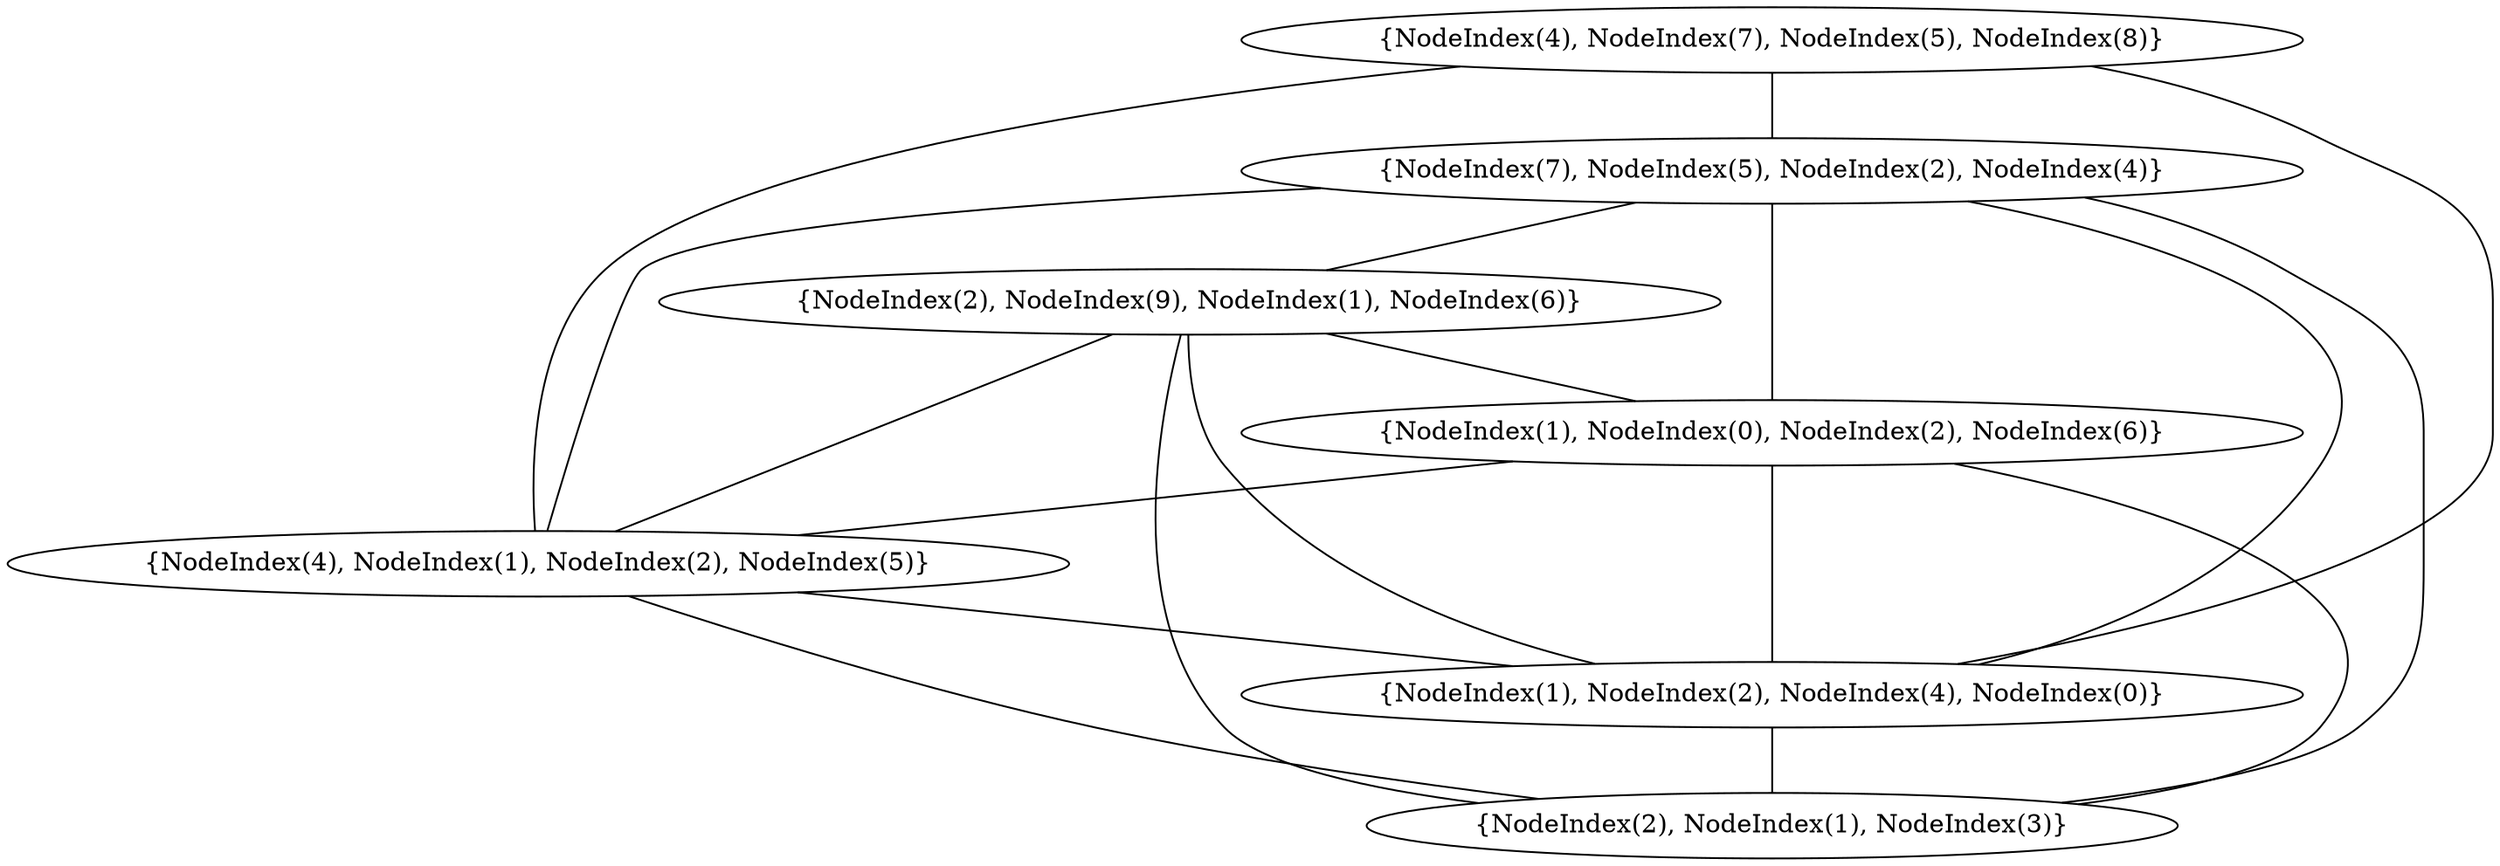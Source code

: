 graph {
    0 [ label = "{NodeIndex(2), NodeIndex(1), NodeIndex(3)}" ]
    1 [ label = "{NodeIndex(1), NodeIndex(2), NodeIndex(4), NodeIndex(0)}" ]
    2 [ label = "{NodeIndex(4), NodeIndex(1), NodeIndex(2), NodeIndex(5)}" ]
    3 [ label = "{NodeIndex(1), NodeIndex(0), NodeIndex(2), NodeIndex(6)}" ]
    4 [ label = "{NodeIndex(2), NodeIndex(9), NodeIndex(1), NodeIndex(6)}" ]
    5 [ label = "{NodeIndex(7), NodeIndex(5), NodeIndex(2), NodeIndex(4)}" ]
    6 [ label = "{NodeIndex(4), NodeIndex(7), NodeIndex(5), NodeIndex(8)}" ]
    1 -- 0 [ ]
    2 -- 0 [ ]
    2 -- 1 [ ]
    3 -- 0 [ ]
    3 -- 1 [ ]
    3 -- 2 [ ]
    4 -- 0 [ ]
    4 -- 1 [ ]
    4 -- 2 [ ]
    4 -- 3 [ ]
    5 -- 0 [ ]
    5 -- 1 [ ]
    5 -- 2 [ ]
    5 -- 3 [ ]
    5 -- 4 [ ]
    6 -- 1 [ ]
    6 -- 2 [ ]
    6 -- 5 [ ]
}
